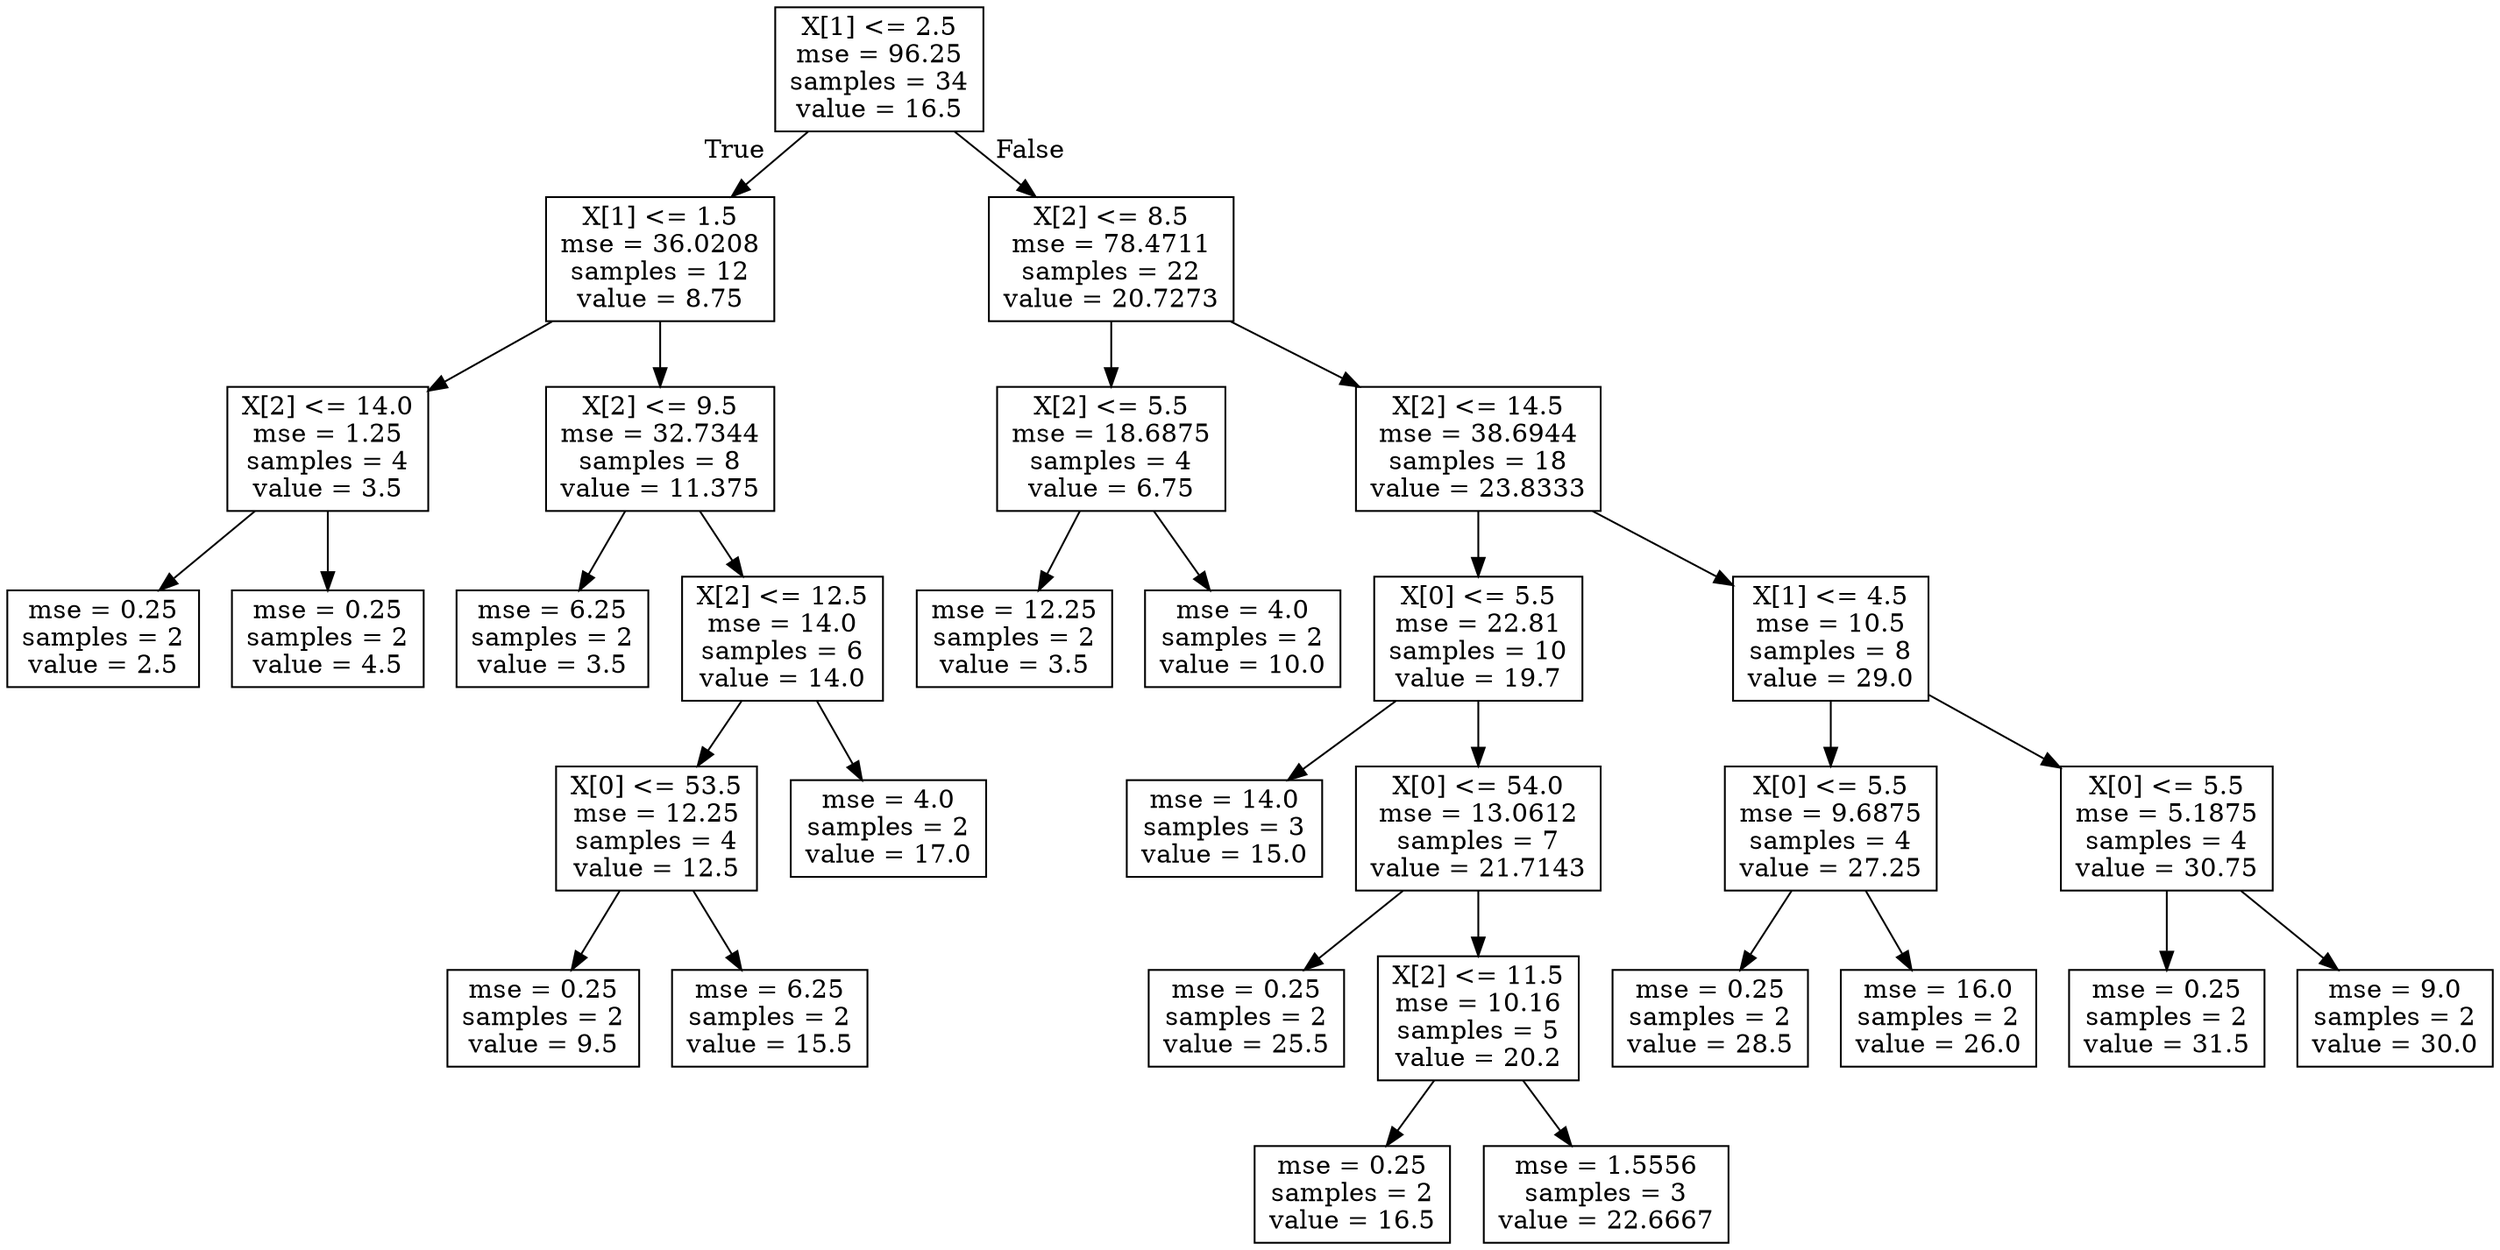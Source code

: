 digraph Tree {
node [shape=box] ;
0 [label="X[1] <= 2.5\nmse = 96.25\nsamples = 34\nvalue = 16.5"] ;
1 [label="X[1] <= 1.5\nmse = 36.0208\nsamples = 12\nvalue = 8.75"] ;
0 -> 1 [labeldistance=2.5, labelangle=45, headlabel="True"] ;
2 [label="X[2] <= 14.0\nmse = 1.25\nsamples = 4\nvalue = 3.5"] ;
1 -> 2 ;
3 [label="mse = 0.25\nsamples = 2\nvalue = 2.5"] ;
2 -> 3 ;
4 [label="mse = 0.25\nsamples = 2\nvalue = 4.5"] ;
2 -> 4 ;
5 [label="X[2] <= 9.5\nmse = 32.7344\nsamples = 8\nvalue = 11.375"] ;
1 -> 5 ;
6 [label="mse = 6.25\nsamples = 2\nvalue = 3.5"] ;
5 -> 6 ;
7 [label="X[2] <= 12.5\nmse = 14.0\nsamples = 6\nvalue = 14.0"] ;
5 -> 7 ;
8 [label="X[0] <= 53.5\nmse = 12.25\nsamples = 4\nvalue = 12.5"] ;
7 -> 8 ;
9 [label="mse = 0.25\nsamples = 2\nvalue = 9.5"] ;
8 -> 9 ;
10 [label="mse = 6.25\nsamples = 2\nvalue = 15.5"] ;
8 -> 10 ;
11 [label="mse = 4.0\nsamples = 2\nvalue = 17.0"] ;
7 -> 11 ;
12 [label="X[2] <= 8.5\nmse = 78.4711\nsamples = 22\nvalue = 20.7273"] ;
0 -> 12 [labeldistance=2.5, labelangle=-45, headlabel="False"] ;
13 [label="X[2] <= 5.5\nmse = 18.6875\nsamples = 4\nvalue = 6.75"] ;
12 -> 13 ;
14 [label="mse = 12.25\nsamples = 2\nvalue = 3.5"] ;
13 -> 14 ;
15 [label="mse = 4.0\nsamples = 2\nvalue = 10.0"] ;
13 -> 15 ;
16 [label="X[2] <= 14.5\nmse = 38.6944\nsamples = 18\nvalue = 23.8333"] ;
12 -> 16 ;
17 [label="X[0] <= 5.5\nmse = 22.81\nsamples = 10\nvalue = 19.7"] ;
16 -> 17 ;
18 [label="mse = 14.0\nsamples = 3\nvalue = 15.0"] ;
17 -> 18 ;
19 [label="X[0] <= 54.0\nmse = 13.0612\nsamples = 7\nvalue = 21.7143"] ;
17 -> 19 ;
20 [label="mse = 0.25\nsamples = 2\nvalue = 25.5"] ;
19 -> 20 ;
21 [label="X[2] <= 11.5\nmse = 10.16\nsamples = 5\nvalue = 20.2"] ;
19 -> 21 ;
22 [label="mse = 0.25\nsamples = 2\nvalue = 16.5"] ;
21 -> 22 ;
23 [label="mse = 1.5556\nsamples = 3\nvalue = 22.6667"] ;
21 -> 23 ;
24 [label="X[1] <= 4.5\nmse = 10.5\nsamples = 8\nvalue = 29.0"] ;
16 -> 24 ;
25 [label="X[0] <= 5.5\nmse = 9.6875\nsamples = 4\nvalue = 27.25"] ;
24 -> 25 ;
26 [label="mse = 0.25\nsamples = 2\nvalue = 28.5"] ;
25 -> 26 ;
27 [label="mse = 16.0\nsamples = 2\nvalue = 26.0"] ;
25 -> 27 ;
28 [label="X[0] <= 5.5\nmse = 5.1875\nsamples = 4\nvalue = 30.75"] ;
24 -> 28 ;
29 [label="mse = 0.25\nsamples = 2\nvalue = 31.5"] ;
28 -> 29 ;
30 [label="mse = 9.0\nsamples = 2\nvalue = 30.0"] ;
28 -> 30 ;
}